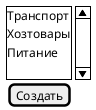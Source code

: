 @startsalt categories
{
    {SI
        Транспорт
        Хозтовары
        Питание
        .
    }
    {
        [Создать]
    }
}
@endsalt